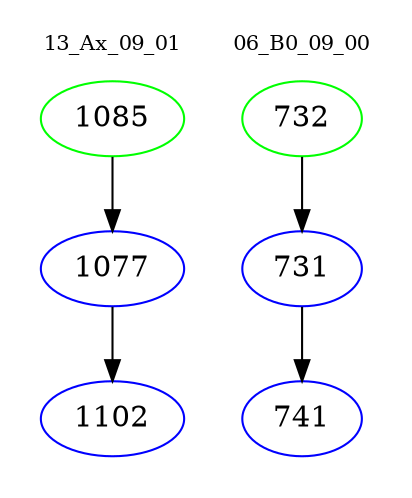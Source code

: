 digraph{
subgraph cluster_0 {
color = white
label = "13_Ax_09_01";
fontsize=10;
T0_1085 [label="1085", color="green"]
T0_1085 -> T0_1077 [color="black"]
T0_1077 [label="1077", color="blue"]
T0_1077 -> T0_1102 [color="black"]
T0_1102 [label="1102", color="blue"]
}
subgraph cluster_1 {
color = white
label = "06_B0_09_00";
fontsize=10;
T1_732 [label="732", color="green"]
T1_732 -> T1_731 [color="black"]
T1_731 [label="731", color="blue"]
T1_731 -> T1_741 [color="black"]
T1_741 [label="741", color="blue"]
}
}

